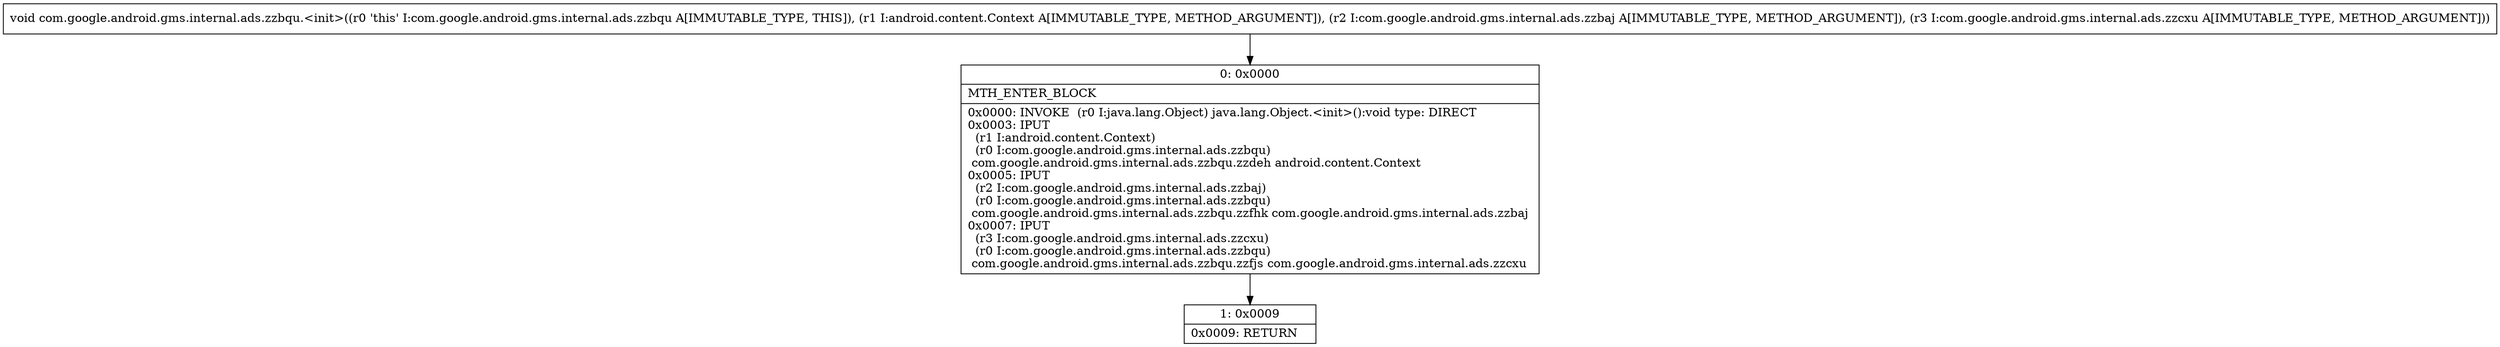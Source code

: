 digraph "CFG forcom.google.android.gms.internal.ads.zzbqu.\<init\>(Landroid\/content\/Context;Lcom\/google\/android\/gms\/internal\/ads\/zzbaj;Lcom\/google\/android\/gms\/internal\/ads\/zzcxu;)V" {
Node_0 [shape=record,label="{0\:\ 0x0000|MTH_ENTER_BLOCK\l|0x0000: INVOKE  (r0 I:java.lang.Object) java.lang.Object.\<init\>():void type: DIRECT \l0x0003: IPUT  \l  (r1 I:android.content.Context)\l  (r0 I:com.google.android.gms.internal.ads.zzbqu)\l com.google.android.gms.internal.ads.zzbqu.zzdeh android.content.Context \l0x0005: IPUT  \l  (r2 I:com.google.android.gms.internal.ads.zzbaj)\l  (r0 I:com.google.android.gms.internal.ads.zzbqu)\l com.google.android.gms.internal.ads.zzbqu.zzfhk com.google.android.gms.internal.ads.zzbaj \l0x0007: IPUT  \l  (r3 I:com.google.android.gms.internal.ads.zzcxu)\l  (r0 I:com.google.android.gms.internal.ads.zzbqu)\l com.google.android.gms.internal.ads.zzbqu.zzfjs com.google.android.gms.internal.ads.zzcxu \l}"];
Node_1 [shape=record,label="{1\:\ 0x0009|0x0009: RETURN   \l}"];
MethodNode[shape=record,label="{void com.google.android.gms.internal.ads.zzbqu.\<init\>((r0 'this' I:com.google.android.gms.internal.ads.zzbqu A[IMMUTABLE_TYPE, THIS]), (r1 I:android.content.Context A[IMMUTABLE_TYPE, METHOD_ARGUMENT]), (r2 I:com.google.android.gms.internal.ads.zzbaj A[IMMUTABLE_TYPE, METHOD_ARGUMENT]), (r3 I:com.google.android.gms.internal.ads.zzcxu A[IMMUTABLE_TYPE, METHOD_ARGUMENT])) }"];
MethodNode -> Node_0;
Node_0 -> Node_1;
}

